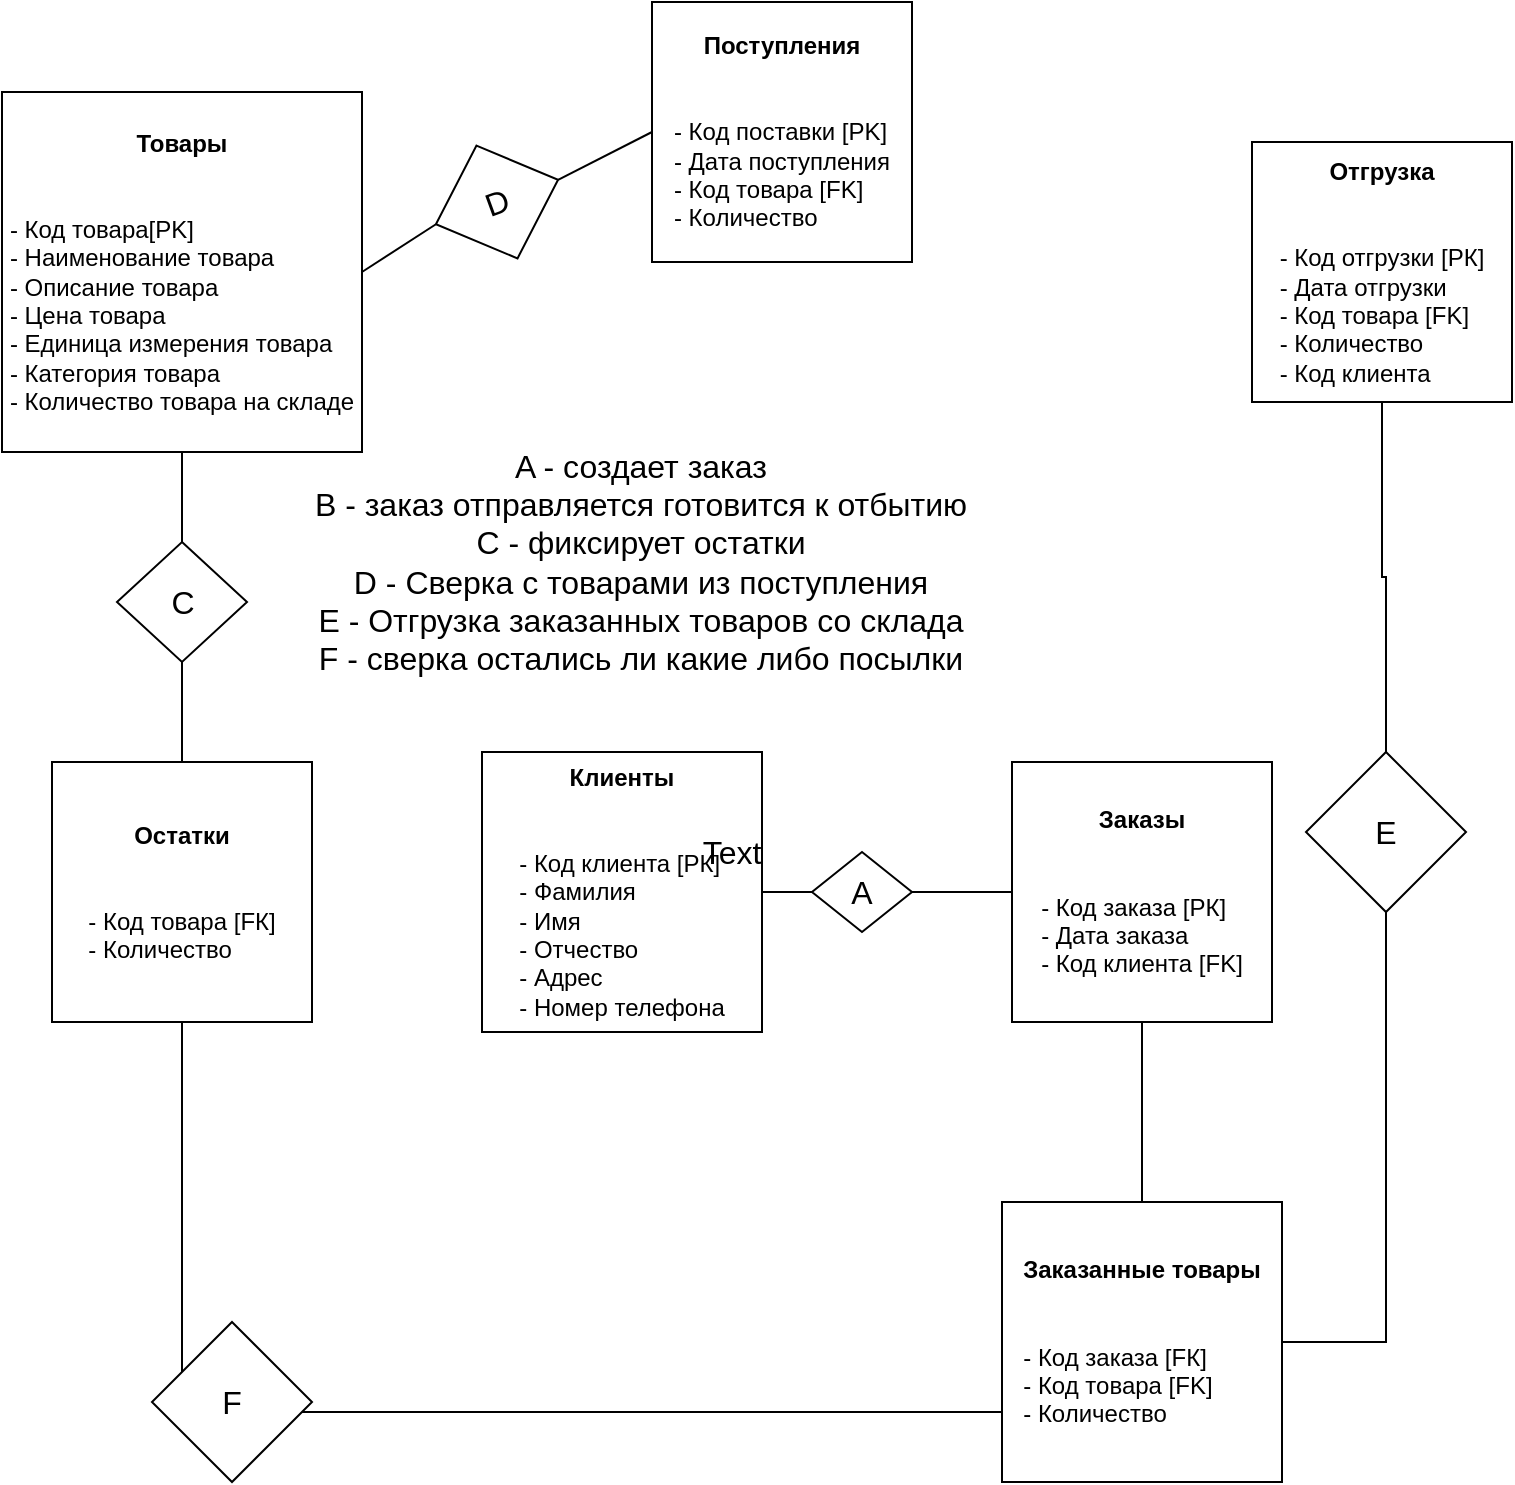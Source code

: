 <mxfile version="21.0.10" type="github">
  <diagram name="Страница 1" id="EsVzmipUeOq_I8Pfm2mz">
    <mxGraphModel dx="870" dy="1012" grid="1" gridSize="10" guides="1" tooltips="1" connect="1" arrows="1" fold="1" page="1" pageScale="1" pageWidth="827" pageHeight="1169" math="0" shadow="0">
      <root>
        <mxCell id="0" />
        <mxCell id="1" parent="0" />
        <mxCell id="vslmiOm4VrxvY7SdpUOw-21" value="" style="endArrow=none;html=1;rounded=0;entryX=0.5;entryY=0;entryDx=0;entryDy=0;edgeStyle=orthogonalEdgeStyle;exitX=0.5;exitY=1;exitDx=0;exitDy=0;" parent="1" source="vslmiOm4VrxvY7SdpUOw-47" target="vslmiOm4VrxvY7SdpUOw-51" edge="1">
          <mxGeometry width="50" height="50" relative="1" as="geometry">
            <mxPoint x="400" y="350" as="sourcePoint" />
            <mxPoint x="210" y="470" as="targetPoint" />
          </mxGeometry>
        </mxCell>
        <mxCell id="vslmiOm4VrxvY7SdpUOw-25" value="" style="endArrow=none;html=1;rounded=0;entryX=0.5;entryY=1;entryDx=0;entryDy=0;exitX=0.5;exitY=0;exitDx=0;exitDy=0;edgeStyle=orthogonalEdgeStyle;" parent="1" source="rTMoQF86V27O9mJc2I-I-8" target="vslmiOm4VrxvY7SdpUOw-48" edge="1">
          <mxGeometry relative="1" as="geometry">
            <mxPoint x="872.667" y="720" as="sourcePoint" />
            <mxPoint x="620" y="210.0" as="targetPoint" />
          </mxGeometry>
        </mxCell>
        <mxCell id="vslmiOm4VrxvY7SdpUOw-46" value="&lt;b&gt;Поступления&lt;/b&gt;&lt;br&gt;&lt;div style=&quot;text-align: justify;&quot;&gt;&lt;span style=&quot;background-color: initial;&quot;&gt;&lt;br&gt;&lt;/span&gt;&lt;/div&gt;&lt;div style=&quot;text-align: justify;&quot;&gt;&lt;span style=&quot;background-color: initial;&quot;&gt;&lt;br&gt;&lt;/span&gt;&lt;/div&gt;&lt;div style=&quot;text-align: justify;&quot;&gt;&lt;span style=&quot;background-color: initial;&quot;&gt;- Код поставки [PK]&lt;/span&gt;&lt;/div&gt;&lt;div style=&quot;text-align: justify;&quot;&gt;&lt;span style=&quot;background-color: initial;&quot;&gt;- Дата поступления&lt;/span&gt;&lt;/div&gt;&lt;div style=&quot;text-align: justify;&quot;&gt;&lt;span style=&quot;background-color: initial;&quot;&gt;- Код товара [FK]&lt;/span&gt;&lt;/div&gt;&lt;div style=&quot;text-align: justify;&quot;&gt;&lt;span style=&quot;background-color: initial;&quot;&gt;- Количество&lt;/span&gt;&lt;/div&gt;" style="whiteSpace=wrap;html=1;aspect=fixed;" parent="1" vertex="1">
          <mxGeometry x="420" y="10" width="130" height="130" as="geometry" />
        </mxCell>
        <mxCell id="vslmiOm4VrxvY7SdpUOw-47" value="&lt;b&gt;Товары&lt;/b&gt;&lt;br&gt;&lt;div style=&quot;text-align: justify;&quot;&gt;&lt;span style=&quot;background-color: initial;&quot;&gt;&lt;br&gt;&lt;/span&gt;&lt;/div&gt;&lt;div style=&quot;text-align: justify;&quot;&gt;&lt;span style=&quot;background-color: initial;&quot;&gt;&lt;br&gt;&lt;/span&gt;&lt;/div&gt;&lt;div style=&quot;text-align: justify;&quot;&gt;&lt;span style=&quot;background-color: initial;&quot;&gt;- Код товара[PK]&lt;/span&gt;&lt;/div&gt;&lt;div style=&quot;text-align: justify;&quot;&gt;&lt;span style=&quot;background-color: initial;&quot;&gt;-&amp;nbsp;&lt;/span&gt;Наименование товара&lt;/div&gt;&lt;div style=&quot;text-align: justify;&quot;&gt;- Описание товара&lt;/div&gt;&lt;div style=&quot;text-align: justify;&quot;&gt;- Цена товара&lt;/div&gt;&lt;div style=&quot;text-align: justify;&quot;&gt;- Единица измерения товара&lt;/div&gt;&lt;div style=&quot;text-align: justify;&quot;&gt;- Категория товара&lt;/div&gt;&lt;div style=&quot;text-align: justify;&quot;&gt;- Количество товара на складе&lt;/div&gt;" style="whiteSpace=wrap;html=1;aspect=fixed;" parent="1" vertex="1">
          <mxGeometry x="95" y="55" width="180" height="180" as="geometry" />
        </mxCell>
        <mxCell id="vslmiOm4VrxvY7SdpUOw-48" value="&lt;b&gt;Отгрузка&lt;/b&gt;&lt;br&gt;&lt;div style=&quot;text-align: justify;&quot;&gt;&lt;span style=&quot;background-color: initial;&quot;&gt;&lt;br&gt;&lt;/span&gt;&lt;/div&gt;&lt;div style=&quot;text-align: justify;&quot;&gt;&lt;span style=&quot;background-color: initial;&quot;&gt;&lt;br&gt;&lt;/span&gt;&lt;/div&gt;&lt;div style=&quot;text-align: justify;&quot;&gt;&lt;span style=&quot;background-color: initial;&quot;&gt;- Код отгрузки [РК]&lt;/span&gt;&lt;/div&gt;&lt;div style=&quot;text-align: justify;&quot;&gt;&lt;span style=&quot;background-color: initial;&quot;&gt;- Дата отгрузки&lt;/span&gt;&lt;/div&gt;&lt;div style=&quot;text-align: justify;&quot;&gt;&lt;span style=&quot;background-color: initial;&quot;&gt;- Код товара [FK]&lt;/span&gt;&lt;/div&gt;&lt;div style=&quot;text-align: justify;&quot;&gt;&lt;span style=&quot;background-color: initial;&quot;&gt;- Количество&lt;/span&gt;&lt;/div&gt;&lt;div style=&quot;text-align: justify;&quot;&gt;&lt;span style=&quot;background-color: initial;&quot;&gt;- Код клиента&lt;/span&gt;&lt;/div&gt;" style="whiteSpace=wrap;html=1;aspect=fixed;" parent="1" vertex="1">
          <mxGeometry x="720" y="80" width="130" height="130" as="geometry" />
        </mxCell>
        <mxCell id="vslmiOm4VrxvY7SdpUOw-49" value="" style="endArrow=none;html=1;rounded=0;entryX=0;entryY=0.5;entryDx=0;entryDy=0;exitX=1;exitY=0.5;exitDx=0;exitDy=0;" parent="1" source="rTMoQF86V27O9mJc2I-I-5" target="vslmiOm4VrxvY7SdpUOw-46" edge="1">
          <mxGeometry width="50" height="50" relative="1" as="geometry">
            <mxPoint x="450" y="155" as="sourcePoint" />
            <mxPoint x="580" y="155" as="targetPoint" />
          </mxGeometry>
        </mxCell>
        <mxCell id="vslmiOm4VrxvY7SdpUOw-50" value="&lt;b&gt;Заказы&lt;/b&gt;&lt;br&gt;&lt;div style=&quot;text-align: justify;&quot;&gt;&lt;span style=&quot;background-color: initial;&quot;&gt;&lt;br&gt;&lt;/span&gt;&lt;/div&gt;&lt;div style=&quot;text-align: justify;&quot;&gt;&lt;span style=&quot;background-color: initial;&quot;&gt;&lt;br&gt;&lt;/span&gt;&lt;/div&gt;&lt;div style=&quot;text-align: justify;&quot;&gt;&lt;span style=&quot;background-color: initial;&quot;&gt;- Код заказа [РК]&lt;/span&gt;&lt;/div&gt;&lt;div style=&quot;text-align: justify;&quot;&gt;&lt;span style=&quot;background-color: initial;&quot;&gt;- Дата заказа&lt;/span&gt;&lt;/div&gt;&lt;div style=&quot;text-align: justify;&quot;&gt;&lt;span style=&quot;background-color: initial;&quot;&gt;- Код клиента [FK]&lt;/span&gt;&lt;/div&gt;" style="whiteSpace=wrap;html=1;aspect=fixed;" parent="1" vertex="1">
          <mxGeometry x="600" y="390" width="130" height="130" as="geometry" />
        </mxCell>
        <mxCell id="vslmiOm4VrxvY7SdpUOw-51" value="&lt;b&gt;Остатки&lt;/b&gt;&lt;br&gt;&lt;div style=&quot;text-align: justify;&quot;&gt;&lt;span style=&quot;background-color: initial;&quot;&gt;&lt;br&gt;&lt;/span&gt;&lt;/div&gt;&lt;div style=&quot;text-align: justify;&quot;&gt;&lt;span style=&quot;background-color: initial;&quot;&gt;&lt;br&gt;&lt;/span&gt;&lt;/div&gt;&lt;div style=&quot;text-align: justify;&quot;&gt;&lt;span style=&quot;background-color: initial;&quot;&gt;- Код товара [FК]&lt;/span&gt;&lt;/div&gt;&lt;div style=&quot;text-align: justify;&quot;&gt;&lt;span style=&quot;background-color: initial;&quot;&gt;- Количество&lt;/span&gt;&lt;/div&gt;" style="whiteSpace=wrap;html=1;aspect=fixed;" parent="1" vertex="1">
          <mxGeometry x="120" y="390" width="130" height="130" as="geometry" />
        </mxCell>
        <mxCell id="vslmiOm4VrxvY7SdpUOw-52" value="&lt;b&gt;Клиенты&lt;/b&gt;&lt;br&gt;&lt;div style=&quot;text-align: justify;&quot;&gt;&lt;span style=&quot;background-color: initial;&quot;&gt;&lt;br&gt;&lt;/span&gt;&lt;/div&gt;&lt;div style=&quot;text-align: justify;&quot;&gt;&lt;span style=&quot;background-color: initial;&quot;&gt;&lt;br&gt;&lt;/span&gt;&lt;/div&gt;&lt;div style=&quot;text-align: justify;&quot;&gt;&lt;span style=&quot;background-color: initial;&quot;&gt;- Код клиента [РК]&lt;/span&gt;&lt;/div&gt;&lt;div style=&quot;text-align: justify;&quot;&gt;&lt;span style=&quot;background-color: initial;&quot;&gt;- Фамилия&amp;nbsp;&lt;/span&gt;&lt;/div&gt;&lt;div style=&quot;text-align: justify;&quot;&gt;&lt;span style=&quot;background-color: initial;&quot;&gt;- Имя&lt;/span&gt;&lt;/div&gt;&lt;div style=&quot;text-align: justify;&quot;&gt;&lt;span style=&quot;background-color: initial;&quot;&gt;- Отчество&lt;/span&gt;&lt;/div&gt;&lt;div style=&quot;text-align: justify;&quot;&gt;&lt;span style=&quot;background-color: initial;&quot;&gt;- Адрес&lt;/span&gt;&lt;/div&gt;&lt;div style=&quot;text-align: justify;&quot;&gt;- Номер телефона&lt;/div&gt;" style="whiteSpace=wrap;html=1;aspect=fixed;" parent="1" vertex="1">
          <mxGeometry x="335" y="385" width="140" height="140" as="geometry" />
        </mxCell>
        <mxCell id="vslmiOm4VrxvY7SdpUOw-54" value="" style="endArrow=none;html=1;rounded=0;entryX=1;entryY=0.5;entryDx=0;entryDy=0;exitX=0;exitY=0.5;exitDx=0;exitDy=0;" parent="1" source="vslmiOm4VrxvY7SdpUOw-50" target="vslmiOm4VrxvY7SdpUOw-52" edge="1">
          <mxGeometry width="50" height="50" relative="1" as="geometry">
            <mxPoint x="345" y="465" as="sourcePoint" />
            <mxPoint x="260" y="465" as="targetPoint" />
          </mxGeometry>
        </mxCell>
        <mxCell id="vslmiOm4VrxvY7SdpUOw-55" value="&lt;b&gt;Заказанные товары&lt;/b&gt;&lt;br&gt;&lt;div style=&quot;text-align: justify;&quot;&gt;&lt;span style=&quot;background-color: initial;&quot;&gt;&lt;br&gt;&lt;/span&gt;&lt;/div&gt;&lt;div style=&quot;text-align: justify;&quot;&gt;&lt;span style=&quot;background-color: initial;&quot;&gt;&lt;br&gt;&lt;/span&gt;&lt;/div&gt;&lt;div style=&quot;text-align: justify;&quot;&gt;&lt;span style=&quot;background-color: initial;&quot;&gt;- Код заказа [FК]&lt;/span&gt;&lt;/div&gt;&lt;div style=&quot;text-align: justify;&quot;&gt;&lt;span style=&quot;background-color: initial;&quot;&gt;- Код товара [FK]&lt;br&gt;&lt;/span&gt;&lt;/div&gt;&lt;div style=&quot;text-align: justify;&quot;&gt;&lt;span style=&quot;background-color: initial;&quot;&gt;- Количество&lt;/span&gt;&lt;/div&gt;" style="whiteSpace=wrap;html=1;aspect=fixed;" parent="1" vertex="1">
          <mxGeometry x="595" y="610" width="140" height="140" as="geometry" />
        </mxCell>
        <mxCell id="vslmiOm4VrxvY7SdpUOw-56" value="" style="endArrow=none;html=1;rounded=0;entryX=0.5;entryY=1;entryDx=0;entryDy=0;exitX=0.5;exitY=0;exitDx=0;exitDy=0;edgeStyle=orthogonalEdgeStyle;" parent="1" source="vslmiOm4VrxvY7SdpUOw-55" target="vslmiOm4VrxvY7SdpUOw-50" edge="1">
          <mxGeometry width="50" height="50" relative="1" as="geometry">
            <mxPoint x="345" y="465" as="sourcePoint" />
            <mxPoint x="260" y="465" as="targetPoint" />
          </mxGeometry>
        </mxCell>
        <mxCell id="rTMoQF86V27O9mJc2I-I-1" value="" style="endArrow=none;html=1;rounded=0;entryX=0;entryY=0.75;entryDx=0;entryDy=0;edgeStyle=orthogonalEdgeStyle;exitX=0.5;exitY=1;exitDx=0;exitDy=0;" edge="1" parent="1" source="vslmiOm4VrxvY7SdpUOw-51" target="vslmiOm4VrxvY7SdpUOw-55">
          <mxGeometry width="50" height="50" relative="1" as="geometry">
            <mxPoint x="195" y="245" as="sourcePoint" />
            <mxPoint x="195" y="400" as="targetPoint" />
          </mxGeometry>
        </mxCell>
        <mxCell id="rTMoQF86V27O9mJc2I-I-2" value="A" style="rhombus;whiteSpace=wrap;html=1;fontSize=16;" vertex="1" parent="1">
          <mxGeometry x="500" y="435" width="50" height="40" as="geometry" />
        </mxCell>
        <mxCell id="rTMoQF86V27O9mJc2I-I-3" value="Text" style="text;html=1;strokeColor=none;fillColor=none;align=center;verticalAlign=middle;whiteSpace=wrap;rounded=0;fontSize=16;" vertex="1" parent="1">
          <mxGeometry x="430" y="420" width="60" height="30" as="geometry" />
        </mxCell>
        <mxCell id="rTMoQF86V27O9mJc2I-I-4" value="A - создает заказ&lt;br&gt;B - заказ отправляется готовится к отбытию&lt;br&gt;С - фиксирует остатки&lt;br&gt;D - Сверка с товарами из поступления&lt;br&gt;E - Отгрузка заказанных товаров со склада&lt;br&gt;F - сверка остались ли какие либо посылки" style="text;html=1;align=center;verticalAlign=middle;resizable=0;points=[];autosize=1;strokeColor=none;fillColor=none;fontSize=16;" vertex="1" parent="1">
          <mxGeometry x="239" y="225" width="350" height="130" as="geometry" />
        </mxCell>
        <mxCell id="rTMoQF86V27O9mJc2I-I-6" value="" style="endArrow=none;html=1;rounded=0;entryX=0;entryY=0.5;entryDx=0;entryDy=0;exitX=1;exitY=0.5;exitDx=0;exitDy=0;" edge="1" parent="1" source="vslmiOm4VrxvY7SdpUOw-47" target="rTMoQF86V27O9mJc2I-I-5">
          <mxGeometry width="50" height="50" relative="1" as="geometry">
            <mxPoint x="275" y="145" as="sourcePoint" />
            <mxPoint x="360" y="85" as="targetPoint" />
          </mxGeometry>
        </mxCell>
        <mxCell id="rTMoQF86V27O9mJc2I-I-5" value="D" style="rhombus;whiteSpace=wrap;html=1;fontSize=16;rotation=-20;" vertex="1" parent="1">
          <mxGeometry x="310" y="80" width="65" height="60" as="geometry" />
        </mxCell>
        <mxCell id="rTMoQF86V27O9mJc2I-I-7" value="С" style="rhombus;whiteSpace=wrap;html=1;fontSize=16;" vertex="1" parent="1">
          <mxGeometry x="152.5" y="280" width="65" height="60" as="geometry" />
        </mxCell>
        <mxCell id="rTMoQF86V27O9mJc2I-I-11" value="F" style="rhombus;whiteSpace=wrap;html=1;fontSize=16;" vertex="1" parent="1">
          <mxGeometry x="170" y="670" width="80" height="80" as="geometry" />
        </mxCell>
        <mxCell id="rTMoQF86V27O9mJc2I-I-12" value="" style="endArrow=none;html=1;rounded=0;entryX=0.5;entryY=1;entryDx=0;entryDy=0;exitX=1;exitY=0.5;exitDx=0;exitDy=0;edgeStyle=orthogonalEdgeStyle;" edge="1" parent="1" source="vslmiOm4VrxvY7SdpUOw-55" target="rTMoQF86V27O9mJc2I-I-8">
          <mxGeometry relative="1" as="geometry">
            <mxPoint x="735" y="680" as="sourcePoint" />
            <mxPoint x="795" y="210" as="targetPoint" />
          </mxGeometry>
        </mxCell>
        <mxCell id="rTMoQF86V27O9mJc2I-I-8" value="E" style="rhombus;whiteSpace=wrap;html=1;fontSize=16;" vertex="1" parent="1">
          <mxGeometry x="747" y="385" width="80" height="80" as="geometry" />
        </mxCell>
      </root>
    </mxGraphModel>
  </diagram>
</mxfile>
